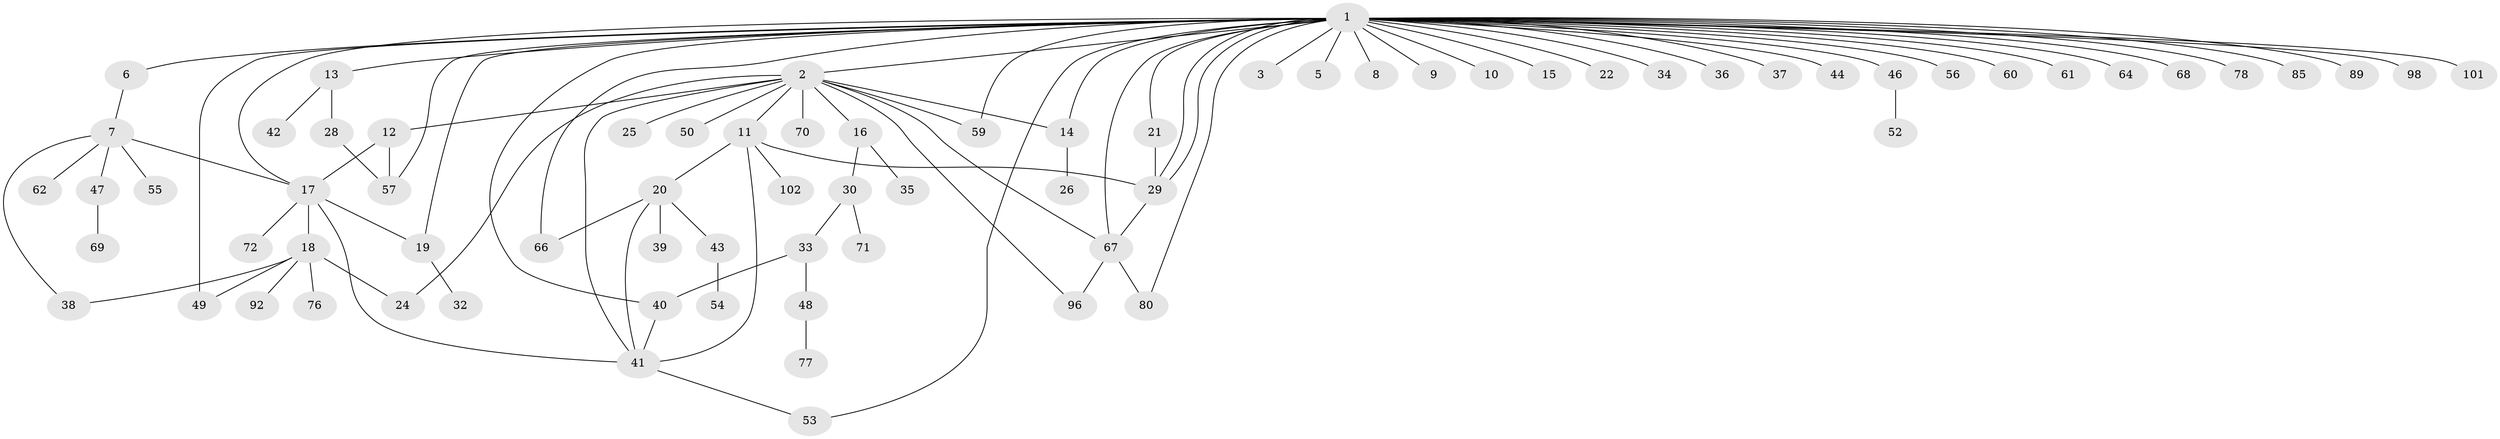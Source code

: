 // original degree distribution, {35: 0.00980392156862745, 12: 0.00980392156862745, 1: 0.4803921568627451, 9: 0.00980392156862745, 2: 0.24509803921568626, 7: 0.0196078431372549, 5: 0.029411764705882353, 3: 0.11764705882352941, 4: 0.06862745098039216, 6: 0.00980392156862745}
// Generated by graph-tools (version 1.1) at 2025/11/02/27/25 16:11:11]
// undirected, 74 vertices, 97 edges
graph export_dot {
graph [start="1"]
  node [color=gray90,style=filled];
  1 [super="+4"];
  2 [super="+45"];
  3;
  5;
  6;
  7 [super="+79"];
  8;
  9 [super="+88"];
  10;
  11 [super="+94"];
  12;
  13 [super="+95"];
  14;
  15;
  16 [super="+82"];
  17 [super="+65"];
  18 [super="+23"];
  19 [super="+27"];
  20 [super="+58"];
  21;
  22;
  24;
  25 [super="+73"];
  26;
  28 [super="+31"];
  29 [super="+90"];
  30 [super="+93"];
  32;
  33;
  34;
  35 [super="+51"];
  36 [super="+99"];
  37;
  38 [super="+86"];
  39;
  40 [super="+75"];
  41 [super="+87"];
  42;
  43;
  44;
  46;
  47 [super="+74"];
  48 [super="+63"];
  49 [super="+83"];
  50;
  52;
  53 [super="+91"];
  54;
  55;
  56;
  57 [super="+84"];
  59;
  60;
  61;
  62;
  64;
  66;
  67 [super="+100"];
  68;
  69;
  70;
  71;
  72;
  76;
  77;
  78 [super="+81"];
  80 [super="+97"];
  85;
  89;
  92;
  96;
  98;
  101;
  102;
  1 -- 2;
  1 -- 3;
  1 -- 5;
  1 -- 6;
  1 -- 8;
  1 -- 10;
  1 -- 13;
  1 -- 14 [weight=2];
  1 -- 17;
  1 -- 19;
  1 -- 21;
  1 -- 22;
  1 -- 29;
  1 -- 29;
  1 -- 36;
  1 -- 37;
  1 -- 40;
  1 -- 44;
  1 -- 46;
  1 -- 49;
  1 -- 60;
  1 -- 61;
  1 -- 64;
  1 -- 66;
  1 -- 67;
  1 -- 78;
  1 -- 80;
  1 -- 85;
  1 -- 89;
  1 -- 98;
  1 -- 101;
  1 -- 57;
  1 -- 34;
  1 -- 68;
  1 -- 9;
  1 -- 15;
  1 -- 56;
  1 -- 59;
  1 -- 53;
  2 -- 11;
  2 -- 12;
  2 -- 16;
  2 -- 24;
  2 -- 25;
  2 -- 50;
  2 -- 59;
  2 -- 67;
  2 -- 96;
  2 -- 70;
  2 -- 14;
  2 -- 41;
  6 -- 7;
  7 -- 17;
  7 -- 38;
  7 -- 47;
  7 -- 55;
  7 -- 62;
  11 -- 20;
  11 -- 102;
  11 -- 29;
  11 -- 41;
  12 -- 57;
  12 -- 17;
  13 -- 28;
  13 -- 42;
  14 -- 26;
  16 -- 30;
  16 -- 35;
  17 -- 18;
  17 -- 72;
  17 -- 41;
  17 -- 19;
  18 -- 24;
  18 -- 38;
  18 -- 76;
  18 -- 92;
  18 -- 49;
  19 -- 32;
  20 -- 39;
  20 -- 43;
  20 -- 66;
  20 -- 41;
  21 -- 29;
  28 -- 57;
  29 -- 67;
  30 -- 33;
  30 -- 71;
  33 -- 48;
  33 -- 40;
  40 -- 41;
  41 -- 53;
  43 -- 54;
  46 -- 52;
  47 -- 69;
  48 -- 77;
  67 -- 96;
  67 -- 80;
}
